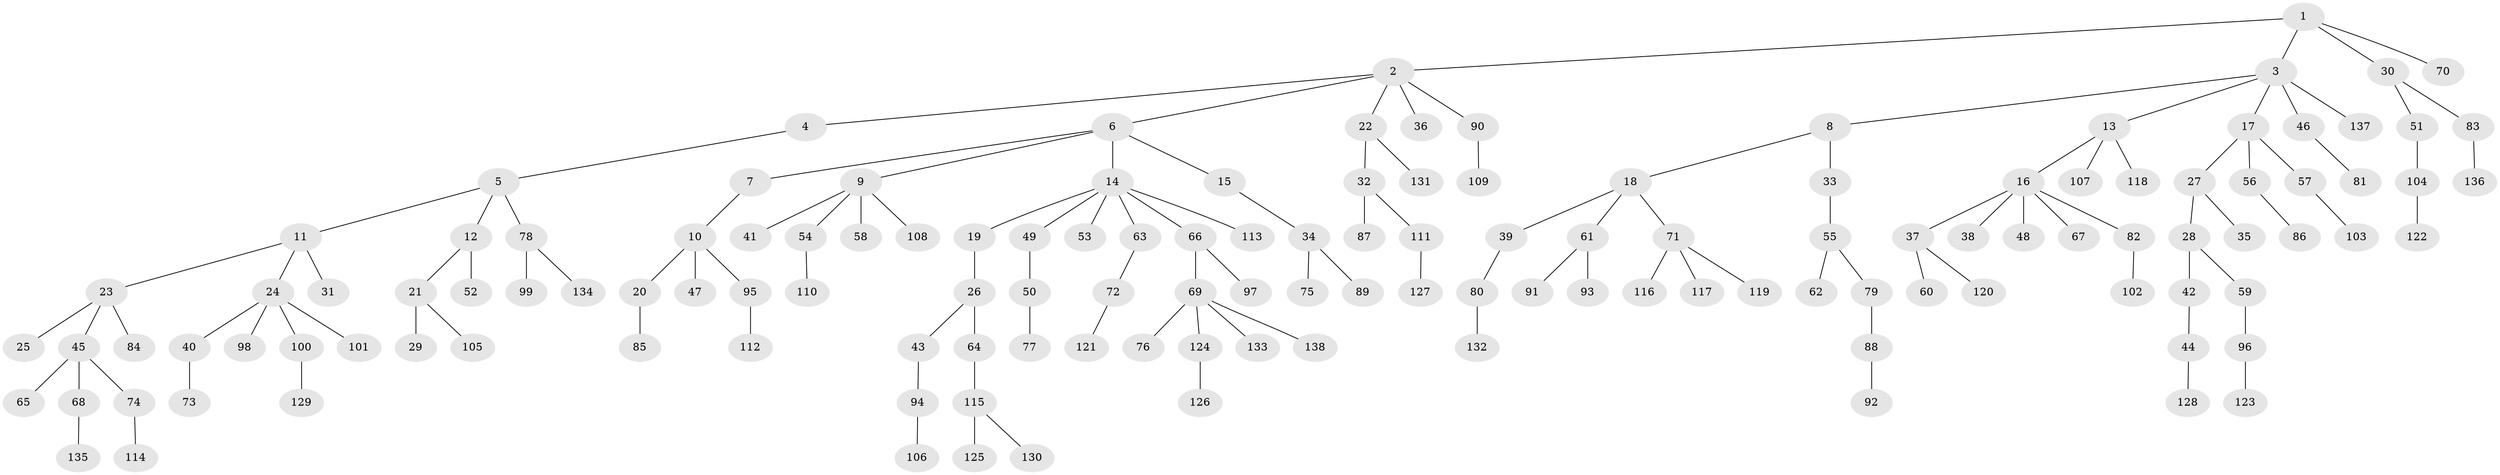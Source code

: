 // Generated by graph-tools (version 1.1) at 2025/02/03/09/25 03:02:29]
// undirected, 138 vertices, 137 edges
graph export_dot {
graph [start="1"]
  node [color=gray90,style=filled];
  1;
  2;
  3;
  4;
  5;
  6;
  7;
  8;
  9;
  10;
  11;
  12;
  13;
  14;
  15;
  16;
  17;
  18;
  19;
  20;
  21;
  22;
  23;
  24;
  25;
  26;
  27;
  28;
  29;
  30;
  31;
  32;
  33;
  34;
  35;
  36;
  37;
  38;
  39;
  40;
  41;
  42;
  43;
  44;
  45;
  46;
  47;
  48;
  49;
  50;
  51;
  52;
  53;
  54;
  55;
  56;
  57;
  58;
  59;
  60;
  61;
  62;
  63;
  64;
  65;
  66;
  67;
  68;
  69;
  70;
  71;
  72;
  73;
  74;
  75;
  76;
  77;
  78;
  79;
  80;
  81;
  82;
  83;
  84;
  85;
  86;
  87;
  88;
  89;
  90;
  91;
  92;
  93;
  94;
  95;
  96;
  97;
  98;
  99;
  100;
  101;
  102;
  103;
  104;
  105;
  106;
  107;
  108;
  109;
  110;
  111;
  112;
  113;
  114;
  115;
  116;
  117;
  118;
  119;
  120;
  121;
  122;
  123;
  124;
  125;
  126;
  127;
  128;
  129;
  130;
  131;
  132;
  133;
  134;
  135;
  136;
  137;
  138;
  1 -- 2;
  1 -- 3;
  1 -- 30;
  1 -- 70;
  2 -- 4;
  2 -- 6;
  2 -- 22;
  2 -- 36;
  2 -- 90;
  3 -- 8;
  3 -- 13;
  3 -- 17;
  3 -- 46;
  3 -- 137;
  4 -- 5;
  5 -- 11;
  5 -- 12;
  5 -- 78;
  6 -- 7;
  6 -- 9;
  6 -- 14;
  6 -- 15;
  7 -- 10;
  8 -- 18;
  8 -- 33;
  9 -- 41;
  9 -- 54;
  9 -- 58;
  9 -- 108;
  10 -- 20;
  10 -- 47;
  10 -- 95;
  11 -- 23;
  11 -- 24;
  11 -- 31;
  12 -- 21;
  12 -- 52;
  13 -- 16;
  13 -- 107;
  13 -- 118;
  14 -- 19;
  14 -- 49;
  14 -- 53;
  14 -- 63;
  14 -- 66;
  14 -- 113;
  15 -- 34;
  16 -- 37;
  16 -- 38;
  16 -- 48;
  16 -- 67;
  16 -- 82;
  17 -- 27;
  17 -- 56;
  17 -- 57;
  18 -- 39;
  18 -- 61;
  18 -- 71;
  19 -- 26;
  20 -- 85;
  21 -- 29;
  21 -- 105;
  22 -- 32;
  22 -- 131;
  23 -- 25;
  23 -- 45;
  23 -- 84;
  24 -- 40;
  24 -- 98;
  24 -- 100;
  24 -- 101;
  26 -- 43;
  26 -- 64;
  27 -- 28;
  27 -- 35;
  28 -- 42;
  28 -- 59;
  30 -- 51;
  30 -- 83;
  32 -- 87;
  32 -- 111;
  33 -- 55;
  34 -- 75;
  34 -- 89;
  37 -- 60;
  37 -- 120;
  39 -- 80;
  40 -- 73;
  42 -- 44;
  43 -- 94;
  44 -- 128;
  45 -- 65;
  45 -- 68;
  45 -- 74;
  46 -- 81;
  49 -- 50;
  50 -- 77;
  51 -- 104;
  54 -- 110;
  55 -- 62;
  55 -- 79;
  56 -- 86;
  57 -- 103;
  59 -- 96;
  61 -- 91;
  61 -- 93;
  63 -- 72;
  64 -- 115;
  66 -- 69;
  66 -- 97;
  68 -- 135;
  69 -- 76;
  69 -- 124;
  69 -- 133;
  69 -- 138;
  71 -- 116;
  71 -- 117;
  71 -- 119;
  72 -- 121;
  74 -- 114;
  78 -- 99;
  78 -- 134;
  79 -- 88;
  80 -- 132;
  82 -- 102;
  83 -- 136;
  88 -- 92;
  90 -- 109;
  94 -- 106;
  95 -- 112;
  96 -- 123;
  100 -- 129;
  104 -- 122;
  111 -- 127;
  115 -- 125;
  115 -- 130;
  124 -- 126;
}

